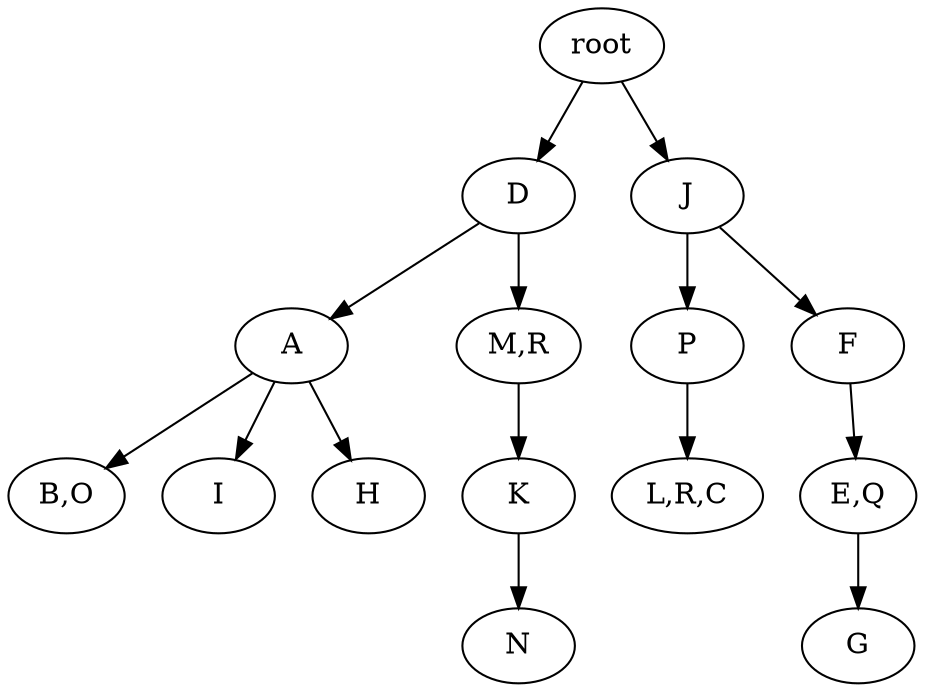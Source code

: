 strict digraph G {
	graph [name=G];
	0	 [label=root];
	7	 [label=D];
	0 -> 7;
	1	 [label=J];
	0 -> 1;
	9	 [label=A];
	12	 [label="B,O"];
	9 -> 12;
	14	 [label=I];
	9 -> 14;
	13	 [label=H];
	9 -> 13;
	3	 [label=P];
	6	 [label="L,R,C"];
	3 -> 6;
	7 -> 9;
	8	 [label="M,R"];
	7 -> 8;
	5	 [label="E,Q"];
	4	 [label=G];
	5 -> 4;
	2	 [label=F];
	2 -> 5;
	11	 [label=N];
	1 -> 3;
	1 -> 2;
	10	 [label=K];
	10 -> 11;
	8 -> 10;
}
